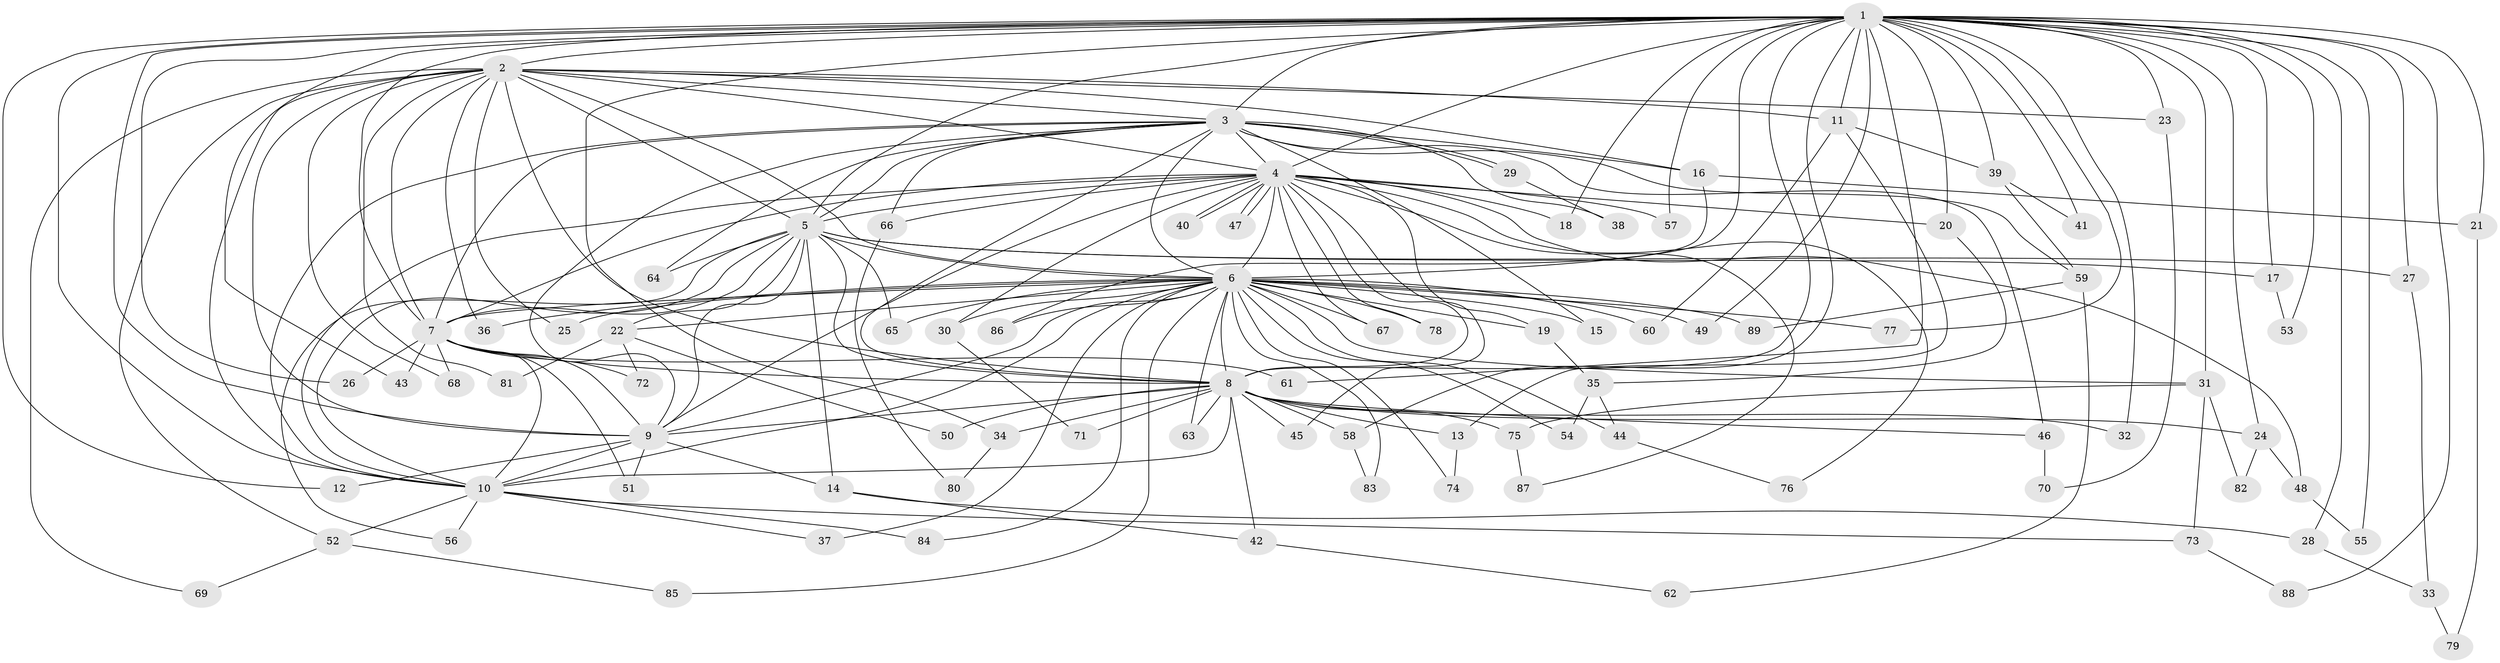 // Generated by graph-tools (version 1.1) at 2025/49/03/09/25 03:49:35]
// undirected, 89 vertices, 203 edges
graph export_dot {
graph [start="1"]
  node [color=gray90,style=filled];
  1;
  2;
  3;
  4;
  5;
  6;
  7;
  8;
  9;
  10;
  11;
  12;
  13;
  14;
  15;
  16;
  17;
  18;
  19;
  20;
  21;
  22;
  23;
  24;
  25;
  26;
  27;
  28;
  29;
  30;
  31;
  32;
  33;
  34;
  35;
  36;
  37;
  38;
  39;
  40;
  41;
  42;
  43;
  44;
  45;
  46;
  47;
  48;
  49;
  50;
  51;
  52;
  53;
  54;
  55;
  56;
  57;
  58;
  59;
  60;
  61;
  62;
  63;
  64;
  65;
  66;
  67;
  68;
  69;
  70;
  71;
  72;
  73;
  74;
  75;
  76;
  77;
  78;
  79;
  80;
  81;
  82;
  83;
  84;
  85;
  86;
  87;
  88;
  89;
  1 -- 2;
  1 -- 3;
  1 -- 4;
  1 -- 5;
  1 -- 6;
  1 -- 7;
  1 -- 8;
  1 -- 9;
  1 -- 10;
  1 -- 11;
  1 -- 12;
  1 -- 17;
  1 -- 18;
  1 -- 20;
  1 -- 21;
  1 -- 23;
  1 -- 24;
  1 -- 26;
  1 -- 27;
  1 -- 28;
  1 -- 31;
  1 -- 32;
  1 -- 34;
  1 -- 39;
  1 -- 41;
  1 -- 43;
  1 -- 49;
  1 -- 53;
  1 -- 55;
  1 -- 57;
  1 -- 58;
  1 -- 61;
  1 -- 77;
  1 -- 88;
  2 -- 3;
  2 -- 4;
  2 -- 5;
  2 -- 6;
  2 -- 7;
  2 -- 8;
  2 -- 9;
  2 -- 10;
  2 -- 11;
  2 -- 16;
  2 -- 23;
  2 -- 25;
  2 -- 36;
  2 -- 52;
  2 -- 68;
  2 -- 69;
  2 -- 81;
  3 -- 4;
  3 -- 5;
  3 -- 6;
  3 -- 7;
  3 -- 8;
  3 -- 9;
  3 -- 10;
  3 -- 15;
  3 -- 16;
  3 -- 29;
  3 -- 29;
  3 -- 38;
  3 -- 46;
  3 -- 59;
  3 -- 64;
  3 -- 66;
  4 -- 5;
  4 -- 6;
  4 -- 7;
  4 -- 8;
  4 -- 9;
  4 -- 10;
  4 -- 18;
  4 -- 19;
  4 -- 20;
  4 -- 30;
  4 -- 40;
  4 -- 40;
  4 -- 45;
  4 -- 47;
  4 -- 47;
  4 -- 48;
  4 -- 57;
  4 -- 66;
  4 -- 67;
  4 -- 76;
  4 -- 78;
  4 -- 87;
  5 -- 6;
  5 -- 7;
  5 -- 8;
  5 -- 9;
  5 -- 10;
  5 -- 14;
  5 -- 17;
  5 -- 22;
  5 -- 27;
  5 -- 56;
  5 -- 64;
  5 -- 65;
  6 -- 7;
  6 -- 8;
  6 -- 9;
  6 -- 10;
  6 -- 15;
  6 -- 19;
  6 -- 22;
  6 -- 25;
  6 -- 30;
  6 -- 31;
  6 -- 36;
  6 -- 37;
  6 -- 44;
  6 -- 49;
  6 -- 54;
  6 -- 60;
  6 -- 63;
  6 -- 65;
  6 -- 67;
  6 -- 74;
  6 -- 77;
  6 -- 78;
  6 -- 83;
  6 -- 84;
  6 -- 85;
  6 -- 86;
  6 -- 89;
  7 -- 8;
  7 -- 9;
  7 -- 10;
  7 -- 26;
  7 -- 43;
  7 -- 51;
  7 -- 61;
  7 -- 68;
  7 -- 72;
  8 -- 9;
  8 -- 10;
  8 -- 13;
  8 -- 24;
  8 -- 32;
  8 -- 34;
  8 -- 42;
  8 -- 45;
  8 -- 46;
  8 -- 50;
  8 -- 58;
  8 -- 63;
  8 -- 71;
  8 -- 75;
  9 -- 10;
  9 -- 12;
  9 -- 14;
  9 -- 51;
  10 -- 37;
  10 -- 52;
  10 -- 56;
  10 -- 73;
  10 -- 84;
  11 -- 13;
  11 -- 39;
  11 -- 60;
  13 -- 74;
  14 -- 28;
  14 -- 42;
  16 -- 21;
  16 -- 86;
  17 -- 53;
  19 -- 35;
  20 -- 35;
  21 -- 79;
  22 -- 50;
  22 -- 72;
  22 -- 81;
  23 -- 70;
  24 -- 48;
  24 -- 82;
  27 -- 33;
  28 -- 33;
  29 -- 38;
  30 -- 71;
  31 -- 73;
  31 -- 75;
  31 -- 82;
  33 -- 79;
  34 -- 80;
  35 -- 44;
  35 -- 54;
  39 -- 41;
  39 -- 59;
  42 -- 62;
  44 -- 76;
  46 -- 70;
  48 -- 55;
  52 -- 69;
  52 -- 85;
  58 -- 83;
  59 -- 62;
  59 -- 89;
  66 -- 80;
  73 -- 88;
  75 -- 87;
}
